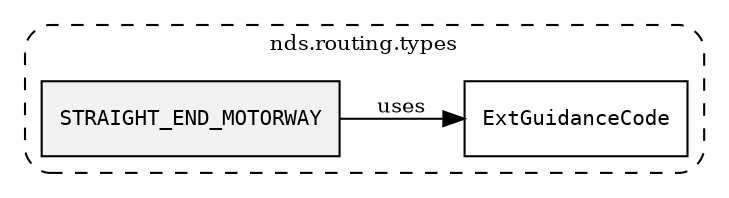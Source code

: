 /**
 * This dot file creates symbol collaboration diagram for STRAIGHT_END_MOTORWAY.
 */
digraph ZSERIO
{
    node [shape=box, fontsize=10];
    rankdir="LR";
    fontsize=10;
    tooltip="STRAIGHT_END_MOTORWAY collaboration diagram";

    subgraph "cluster_nds.routing.types"
    {
        style="dashed, rounded";
        label="nds.routing.types";
        tooltip="Package nds.routing.types";
        href="../../../content/packages/nds.routing.types.html#Package-nds-routing-types";
        target="_parent";

        "STRAIGHT_END_MOTORWAY" [style="filled", fillcolor="#0000000D", target="_parent", label=<<font face="monospace"><table align="center" border="0" cellspacing="0" cellpadding="0"><tr><td href="../../../content/packages/nds.routing.types.html#Constant-STRAIGHT_END_MOTORWAY" title="Constant defined in nds.routing.types">STRAIGHT_END_MOTORWAY</td></tr></table></font>>];
        "ExtGuidanceCode" [target="_parent", label=<<font face="monospace"><table align="center" border="0" cellspacing="0" cellpadding="0"><tr><td href="../../../content/packages/nds.routing.types.html#Subtype-ExtGuidanceCode" title="Subtype defined in nds.routing.types">ExtGuidanceCode</td></tr></table></font>>];
    }

    "STRAIGHT_END_MOTORWAY" -> "ExtGuidanceCode" [label="uses", fontsize=10];
}
